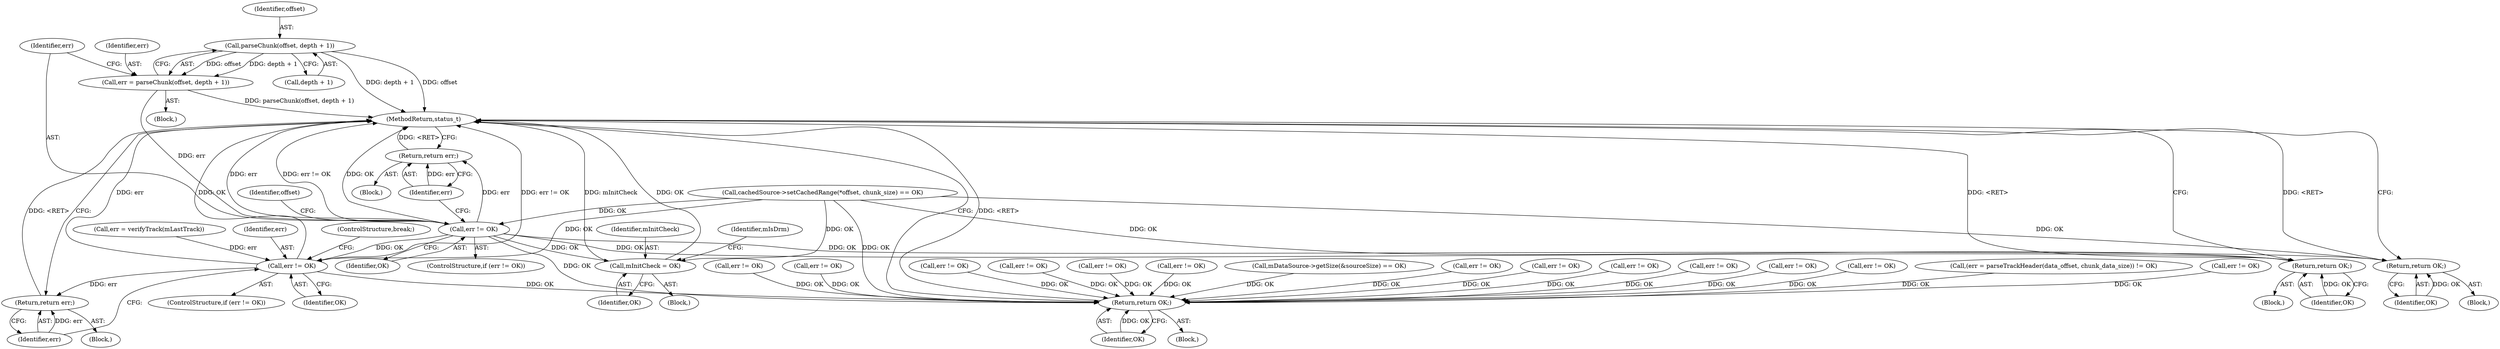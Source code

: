 digraph "0_Android_463a6f807e187828442949d1924e143cf07778c6@pointer" {
"1000487" [label="(Call,parseChunk(offset, depth + 1))"];
"1000485" [label="(Call,err = parseChunk(offset, depth + 1))"];
"1000493" [label="(Call,err != OK)"];
"1000497" [label="(Return,return err;)"];
"1000557" [label="(Return,return OK;)"];
"1000565" [label="(Call,err != OK)"];
"1000569" [label="(Return,return err;)"];
"1002909" [label="(Return,return OK;)"];
"1000581" [label="(Call,mInitCheck = OK)"];
"1000592" [label="(Return,return OK;)"];
"1000570" [label="(Identifier,err)"];
"1000493" [label="(Call,err != OK)"];
"1000560" [label="(Call,err = verifyTrack(mLastTrack))"];
"1002909" [label="(Return,return OK;)"];
"1000496" [label="(Block,)"];
"1000580" [label="(Block,)"];
"1000564" [label="(ControlStructure,if (err != OK))"];
"1000488" [label="(Identifier,offset)"];
"1000592" [label="(Return,return OK;)"];
"1002859" [label="(Call,err != OK)"];
"1001973" [label="(Call,err != OK)"];
"1001992" [label="(Call,err != OK)"];
"1000568" [label="(Block,)"];
"1000581" [label="(Call,mInitCheck = OK)"];
"1000558" [label="(Identifier,OK)"];
"1000492" [label="(ControlStructure,if (err != OK))"];
"1000583" [label="(Identifier,OK)"];
"1000565" [label="(Call,err != OK)"];
"1000569" [label="(Return,return err;)"];
"1000557" [label="(Return,return OK;)"];
"1000514" [label="(Block,)"];
"1001791" [label="(Call,err != OK)"];
"1000191" [label="(Call,mDataSource->getSize(&sourceSize) == OK)"];
"1000591" [label="(Block,)"];
"1000567" [label="(Identifier,OK)"];
"1001824" [label="(Call,err != OK)"];
"1000489" [label="(Call,depth + 1)"];
"1000485" [label="(Call,err = parseChunk(offset, depth + 1))"];
"1001475" [label="(Call,err != OK)"];
"1000498" [label="(Identifier,err)"];
"1000566" [label="(Identifier,err)"];
"1001744" [label="(Call,err != OK)"];
"1000487" [label="(Call,parseChunk(offset, depth + 1))"];
"1002330" [label="(Call,err != OK)"];
"1002295" [label="(Call,err != OK)"];
"1000593" [label="(Identifier,OK)"];
"1000106" [label="(Block,)"];
"1001772" [label="(Call,err != OK)"];
"1000494" [label="(Identifier,err)"];
"1000483" [label="(Block,)"];
"1000497" [label="(Return,return err;)"];
"1002911" [label="(MethodReturn,status_t)"];
"1000988" [label="(Call,(err = parseTrackHeader(data_offset, chunk_data_size)) != OK)"];
"1001954" [label="(Call,err != OK)"];
"1002910" [label="(Identifier,OK)"];
"1000495" [label="(Identifier,OK)"];
"1000394" [label="(Call,cachedSource->setCachedRange(*offset, chunk_size) == OK)"];
"1000486" [label="(Identifier,err)"];
"1000586" [label="(Identifier,mIsDrm)"];
"1000481" [label="(Identifier,offset)"];
"1000594" [label="(ControlStructure,break;)"];
"1001610" [label="(Call,err != OK)"];
"1000582" [label="(Identifier,mInitCheck)"];
"1002129" [label="(Call,err != OK)"];
"1000487" -> "1000485"  [label="AST: "];
"1000487" -> "1000489"  [label="CFG: "];
"1000488" -> "1000487"  [label="AST: "];
"1000489" -> "1000487"  [label="AST: "];
"1000485" -> "1000487"  [label="CFG: "];
"1000487" -> "1002911"  [label="DDG: depth + 1"];
"1000487" -> "1002911"  [label="DDG: offset"];
"1000487" -> "1000485"  [label="DDG: offset"];
"1000487" -> "1000485"  [label="DDG: depth + 1"];
"1000485" -> "1000483"  [label="AST: "];
"1000486" -> "1000485"  [label="AST: "];
"1000494" -> "1000485"  [label="CFG: "];
"1000485" -> "1002911"  [label="DDG: parseChunk(offset, depth + 1)"];
"1000485" -> "1000493"  [label="DDG: err"];
"1000493" -> "1000492"  [label="AST: "];
"1000493" -> "1000495"  [label="CFG: "];
"1000494" -> "1000493"  [label="AST: "];
"1000495" -> "1000493"  [label="AST: "];
"1000481" -> "1000493"  [label="CFG: "];
"1000498" -> "1000493"  [label="CFG: "];
"1000493" -> "1002911"  [label="DDG: err"];
"1000493" -> "1002911"  [label="DDG: err != OK"];
"1000493" -> "1002911"  [label="DDG: OK"];
"1000394" -> "1000493"  [label="DDG: OK"];
"1000493" -> "1000497"  [label="DDG: err"];
"1000493" -> "1000557"  [label="DDG: OK"];
"1000493" -> "1000565"  [label="DDG: OK"];
"1000493" -> "1000581"  [label="DDG: OK"];
"1000493" -> "1000592"  [label="DDG: OK"];
"1000493" -> "1002909"  [label="DDG: OK"];
"1000497" -> "1000496"  [label="AST: "];
"1000497" -> "1000498"  [label="CFG: "];
"1000498" -> "1000497"  [label="AST: "];
"1002911" -> "1000497"  [label="CFG: "];
"1000497" -> "1002911"  [label="DDG: <RET>"];
"1000498" -> "1000497"  [label="DDG: err"];
"1000557" -> "1000514"  [label="AST: "];
"1000557" -> "1000558"  [label="CFG: "];
"1000558" -> "1000557"  [label="AST: "];
"1002911" -> "1000557"  [label="CFG: "];
"1000557" -> "1002911"  [label="DDG: <RET>"];
"1000558" -> "1000557"  [label="DDG: OK"];
"1000394" -> "1000557"  [label="DDG: OK"];
"1000565" -> "1000564"  [label="AST: "];
"1000565" -> "1000567"  [label="CFG: "];
"1000566" -> "1000565"  [label="AST: "];
"1000567" -> "1000565"  [label="AST: "];
"1000570" -> "1000565"  [label="CFG: "];
"1000594" -> "1000565"  [label="CFG: "];
"1000565" -> "1002911"  [label="DDG: err"];
"1000565" -> "1002911"  [label="DDG: OK"];
"1000565" -> "1002911"  [label="DDG: err != OK"];
"1000560" -> "1000565"  [label="DDG: err"];
"1000394" -> "1000565"  [label="DDG: OK"];
"1000565" -> "1000569"  [label="DDG: err"];
"1000565" -> "1002909"  [label="DDG: OK"];
"1000569" -> "1000568"  [label="AST: "];
"1000569" -> "1000570"  [label="CFG: "];
"1000570" -> "1000569"  [label="AST: "];
"1002911" -> "1000569"  [label="CFG: "];
"1000569" -> "1002911"  [label="DDG: <RET>"];
"1000570" -> "1000569"  [label="DDG: err"];
"1002909" -> "1000106"  [label="AST: "];
"1002909" -> "1002910"  [label="CFG: "];
"1002910" -> "1002909"  [label="AST: "];
"1002911" -> "1002909"  [label="CFG: "];
"1002909" -> "1002911"  [label="DDG: <RET>"];
"1002910" -> "1002909"  [label="DDG: OK"];
"1002295" -> "1002909"  [label="DDG: OK"];
"1000191" -> "1002909"  [label="DDG: OK"];
"1001744" -> "1002909"  [label="DDG: OK"];
"1001772" -> "1002909"  [label="DDG: OK"];
"1001791" -> "1002909"  [label="DDG: OK"];
"1000394" -> "1002909"  [label="DDG: OK"];
"1002859" -> "1002909"  [label="DDG: OK"];
"1001973" -> "1002909"  [label="DDG: OK"];
"1002129" -> "1002909"  [label="DDG: OK"];
"1001475" -> "1002909"  [label="DDG: OK"];
"1001610" -> "1002909"  [label="DDG: OK"];
"1001992" -> "1002909"  [label="DDG: OK"];
"1001954" -> "1002909"  [label="DDG: OK"];
"1000988" -> "1002909"  [label="DDG: OK"];
"1001824" -> "1002909"  [label="DDG: OK"];
"1002330" -> "1002909"  [label="DDG: OK"];
"1000581" -> "1000580"  [label="AST: "];
"1000581" -> "1000583"  [label="CFG: "];
"1000582" -> "1000581"  [label="AST: "];
"1000583" -> "1000581"  [label="AST: "];
"1000586" -> "1000581"  [label="CFG: "];
"1000581" -> "1002911"  [label="DDG: OK"];
"1000581" -> "1002911"  [label="DDG: mInitCheck"];
"1000394" -> "1000581"  [label="DDG: OK"];
"1000592" -> "1000591"  [label="AST: "];
"1000592" -> "1000593"  [label="CFG: "];
"1000593" -> "1000592"  [label="AST: "];
"1002911" -> "1000592"  [label="CFG: "];
"1000592" -> "1002911"  [label="DDG: <RET>"];
"1000593" -> "1000592"  [label="DDG: OK"];
"1000394" -> "1000592"  [label="DDG: OK"];
}
